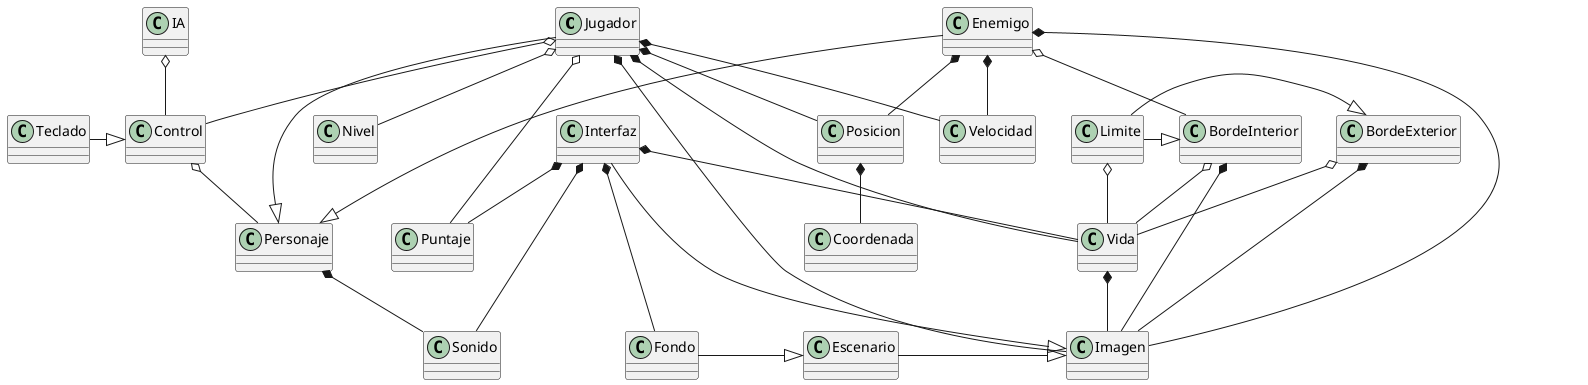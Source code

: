 @startuml TRON
class Jugador
class Enemigo
class Limite
class BordeInterior
class Interfaz
class Escenario
class Personaje
class Puntaje
class Vida
class BordeExterior
class Control
class Posicion
class Imagen
class Velocidad
class IA
class Nivel
class Coordenada
class Teclado
class Sonido

Personaje *-- Sonido
Interfaz *-- Sonido
Teclado -|> Control
Posicion *-- Coordenada
Jugador o-- Nivel
IA o-- Control
Jugador *-- Velocidad
Enemigo *-- Velocidad
Jugador *-- Imagen
Enemigo *-- Imagen
Escenario -|> Imagen
Jugador *-- Posicion
Enemigo *-- Posicion
Jugador o-- Control
Jugador -|> Personaje
Jugador *-- Vida
Jugador o-- Puntaje
Enemigo -|> Personaje
Enemigo o-- BordeInterior
BordeExterior o-- Vida
BordeInterior o-- Vida
Interfaz *-- Puntaje
Limite -|> BordeExterior
Limite -|> BordeInterior
Limite o-- Vida
Interfaz *-- Fondo
Fondo -|> Escenario
Control o-- Personaje
Interfaz *-- Vida
Vida *-- Imagen
BordeInterior *-- Imagen
BordeExterior *-- Imagen
Interfaz -|> Imagen
@enduml